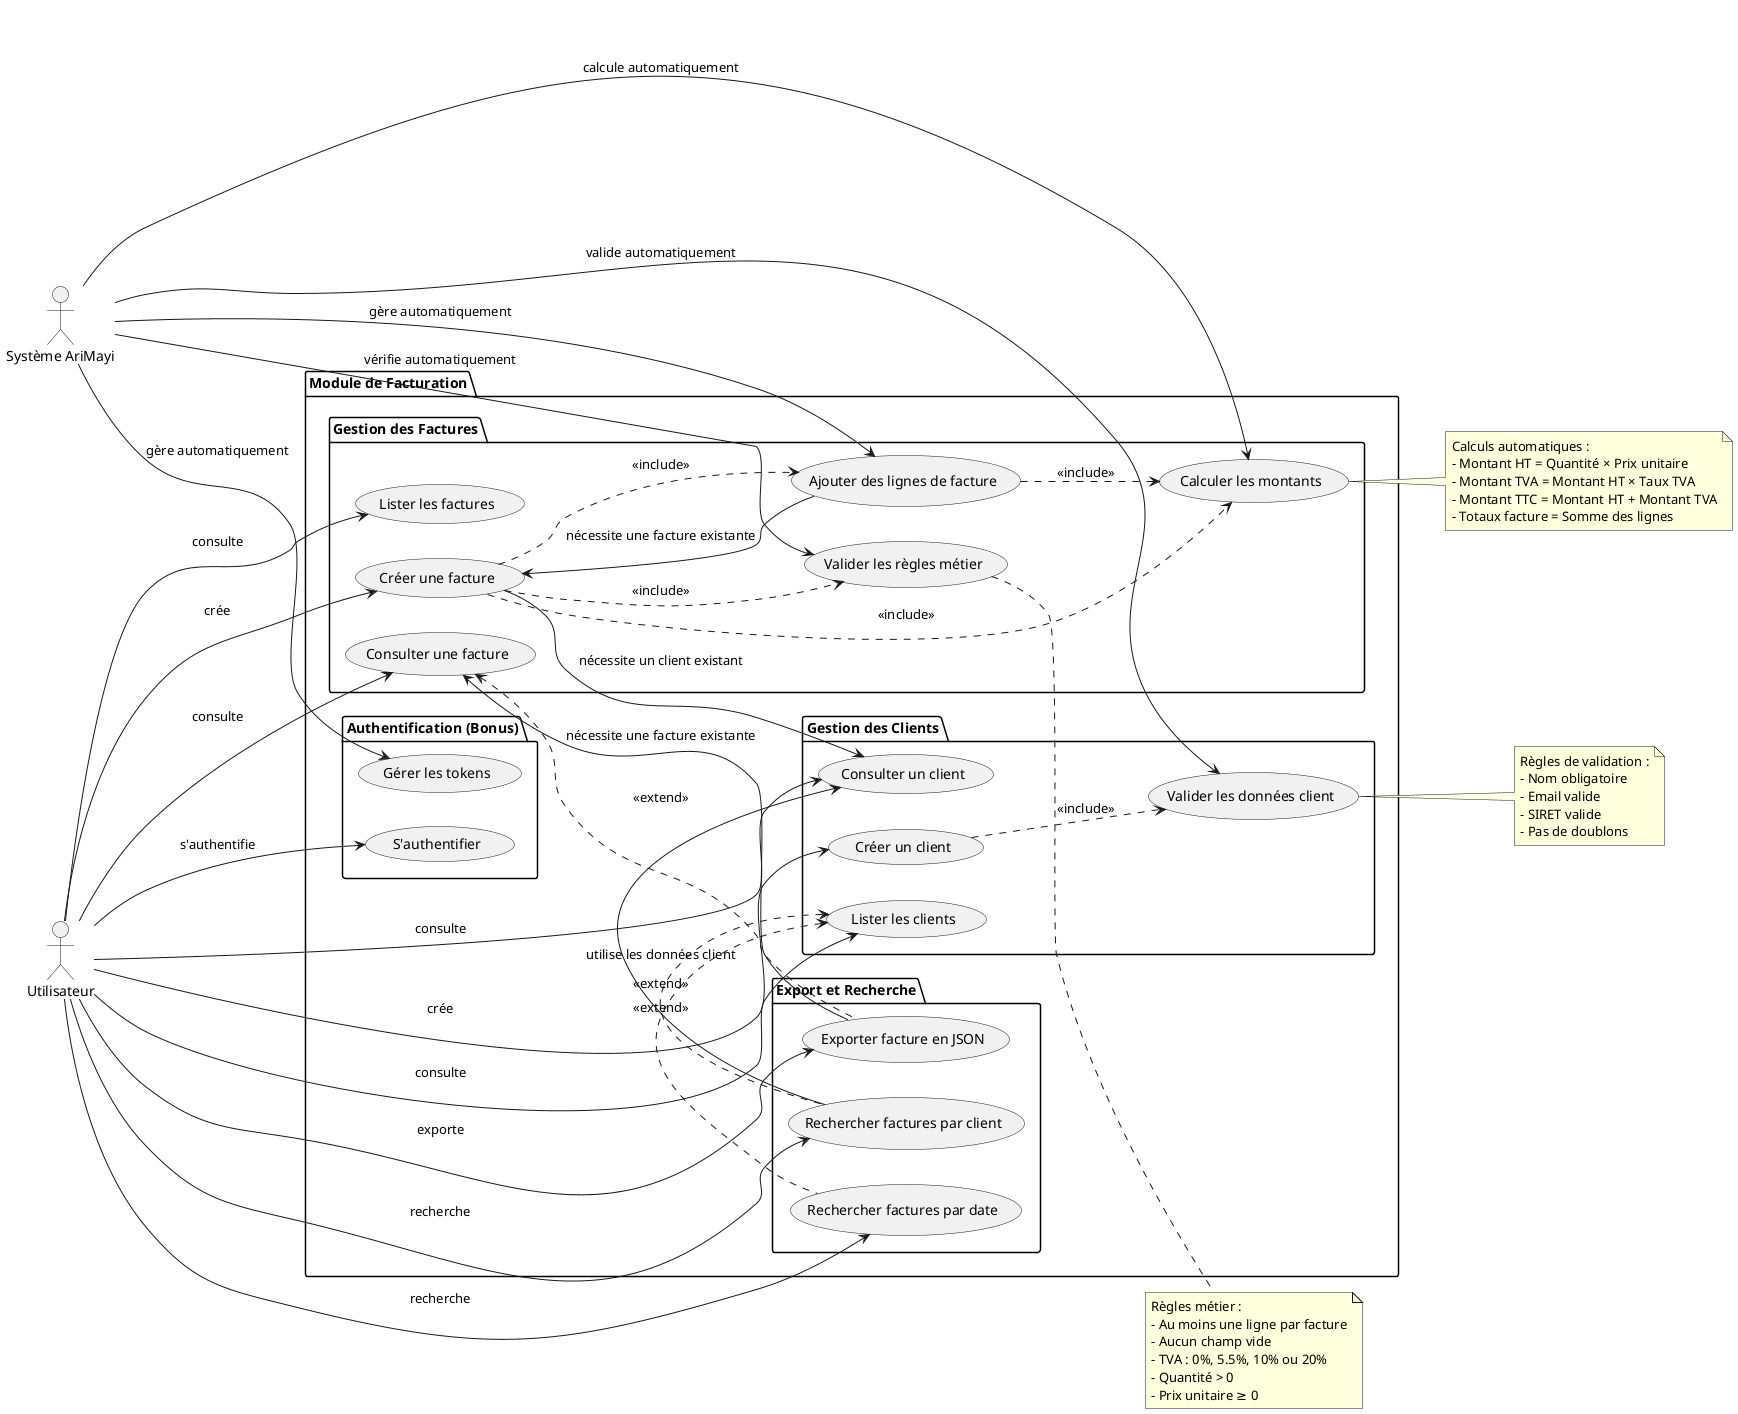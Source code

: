 @startuml Diagramme de Cas d'Utilisation - Module Facturation

!define ACTOR actor
!define USECASE usecase

left to right direction

ACTOR Utilisateur as user
ACTOR "Système AriMayi" as system

package "Module de Facturation" {
    
    package "Gestion des Clients" {
        USECASE "Lister les clients" as UC1
        USECASE "Créer un client" as UC2
        USECASE "Consulter un client" as UC3
        USECASE "Valider les données client" as UC4
    }
    
    package "Gestion des Factures" {
        USECASE "Lister les factures" as UC5
        USECASE "Créer une facture" as UC6
        USECASE "Consulter une facture" as UC7
        USECASE "Ajouter des lignes de facture" as UC8
        USECASE "Calculer les montants" as UC9
        USECASE "Valider les règles métier" as UC10
    }
    
    package "Export et Recherche" {
        USECASE "Exporter facture en JSON" as UC11
        USECASE "Rechercher factures par client" as UC12
        USECASE "Rechercher factures par date" as UC13
    }
    
    package "Authentification (Bonus)" {
        USECASE "S'authentifier" as UC14
        USECASE "Gérer les tokens" as UC15
    }
}

' Relations Utilisateur
user --> UC1 : "consulte"
user --> UC2 : "crée"
user --> UC3 : "consulte"
user --> UC5 : "consulte"
user --> UC6 : "crée"
user --> UC7 : "consulte"
user --> UC11 : "exporte"
user --> UC12 : "recherche"
user --> UC13 : "recherche"
user --> UC14 : "s'authentifie"

' Relations Système
system --> UC4 : "valide automatiquement"
system --> UC8 : "gère automatiquement"
system --> UC9 : "calcule automatiquement"
system --> UC10 : "vérifie automatiquement"
system --> UC15 : "gère automatiquement"

' Relations d'inclusion
UC2 ..> UC4 : "<<include>>"
UC6 ..> UC8 : "<<include>>"
UC6 ..> UC9 : "<<include>>"
UC6 ..> UC10 : "<<include>>"
UC8 ..> UC9 : "<<include>>"

' Relations d'extension
UC1 <.. UC12 : "<<extend>>"
UC1 <.. UC13 : "<<extend>>"
UC7 <.. UC11 : "<<extend>>"

' Relations de dépendance
UC6 --> UC3 : "nécessite un client existant"
UC8 --> UC6 : "nécessite une facture existante"
UC11 --> UC7 : "nécessite une facture existante"
UC12 --> UC3 : "utilise les données client"

note right of UC4
  Règles de validation :
  - Nom obligatoire
  - Email valide
  - SIRET valide
  - Pas de doublons
end note

note right of UC10
  Règles métier :
  - Au moins une ligne par facture
  - Aucun champ vide
  - TVA : 0%, 5.5%, 10% ou 20%
  - Quantité > 0
  - Prix unitaire ≥ 0
end note

note right of UC9
  Calculs automatiques :
  - Montant HT = Quantité × Prix unitaire
  - Montant TVA = Montant HT × Taux TVA
  - Montant TTC = Montant HT + Montant TVA
  - Totaux facture = Somme des lignes
end note

@enduml